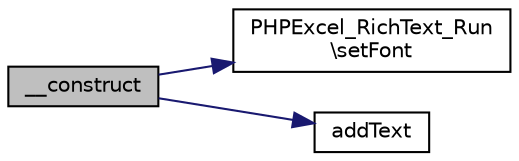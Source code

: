 digraph "__construct"
{
  edge [fontname="Helvetica",fontsize="10",labelfontname="Helvetica",labelfontsize="10"];
  node [fontname="Helvetica",fontsize="10",shape=record];
  rankdir="LR";
  Node0 [label="__construct",height=0.2,width=0.4,color="black", fillcolor="grey75", style="filled", fontcolor="black"];
  Node0 -> Node1 [color="midnightblue",fontsize="10",style="solid",fontname="Helvetica"];
  Node1 [label="PHPExcel_RichText_Run\l\\setFont",height=0.2,width=0.4,color="black", fillcolor="white", style="filled",URL="$class_p_h_p_excel___rich_text___run.html#a20cd23bec2aae369c40ac1999bdfbf18"];
  Node0 -> Node2 [color="midnightblue",fontsize="10",style="solid",fontname="Helvetica"];
  Node2 [label="addText",height=0.2,width=0.4,color="black", fillcolor="white", style="filled",URL="$class_p_h_p_excel___rich_text.html#ae5f0b4885a5e6fe23ba1203eb9438787"];
}
